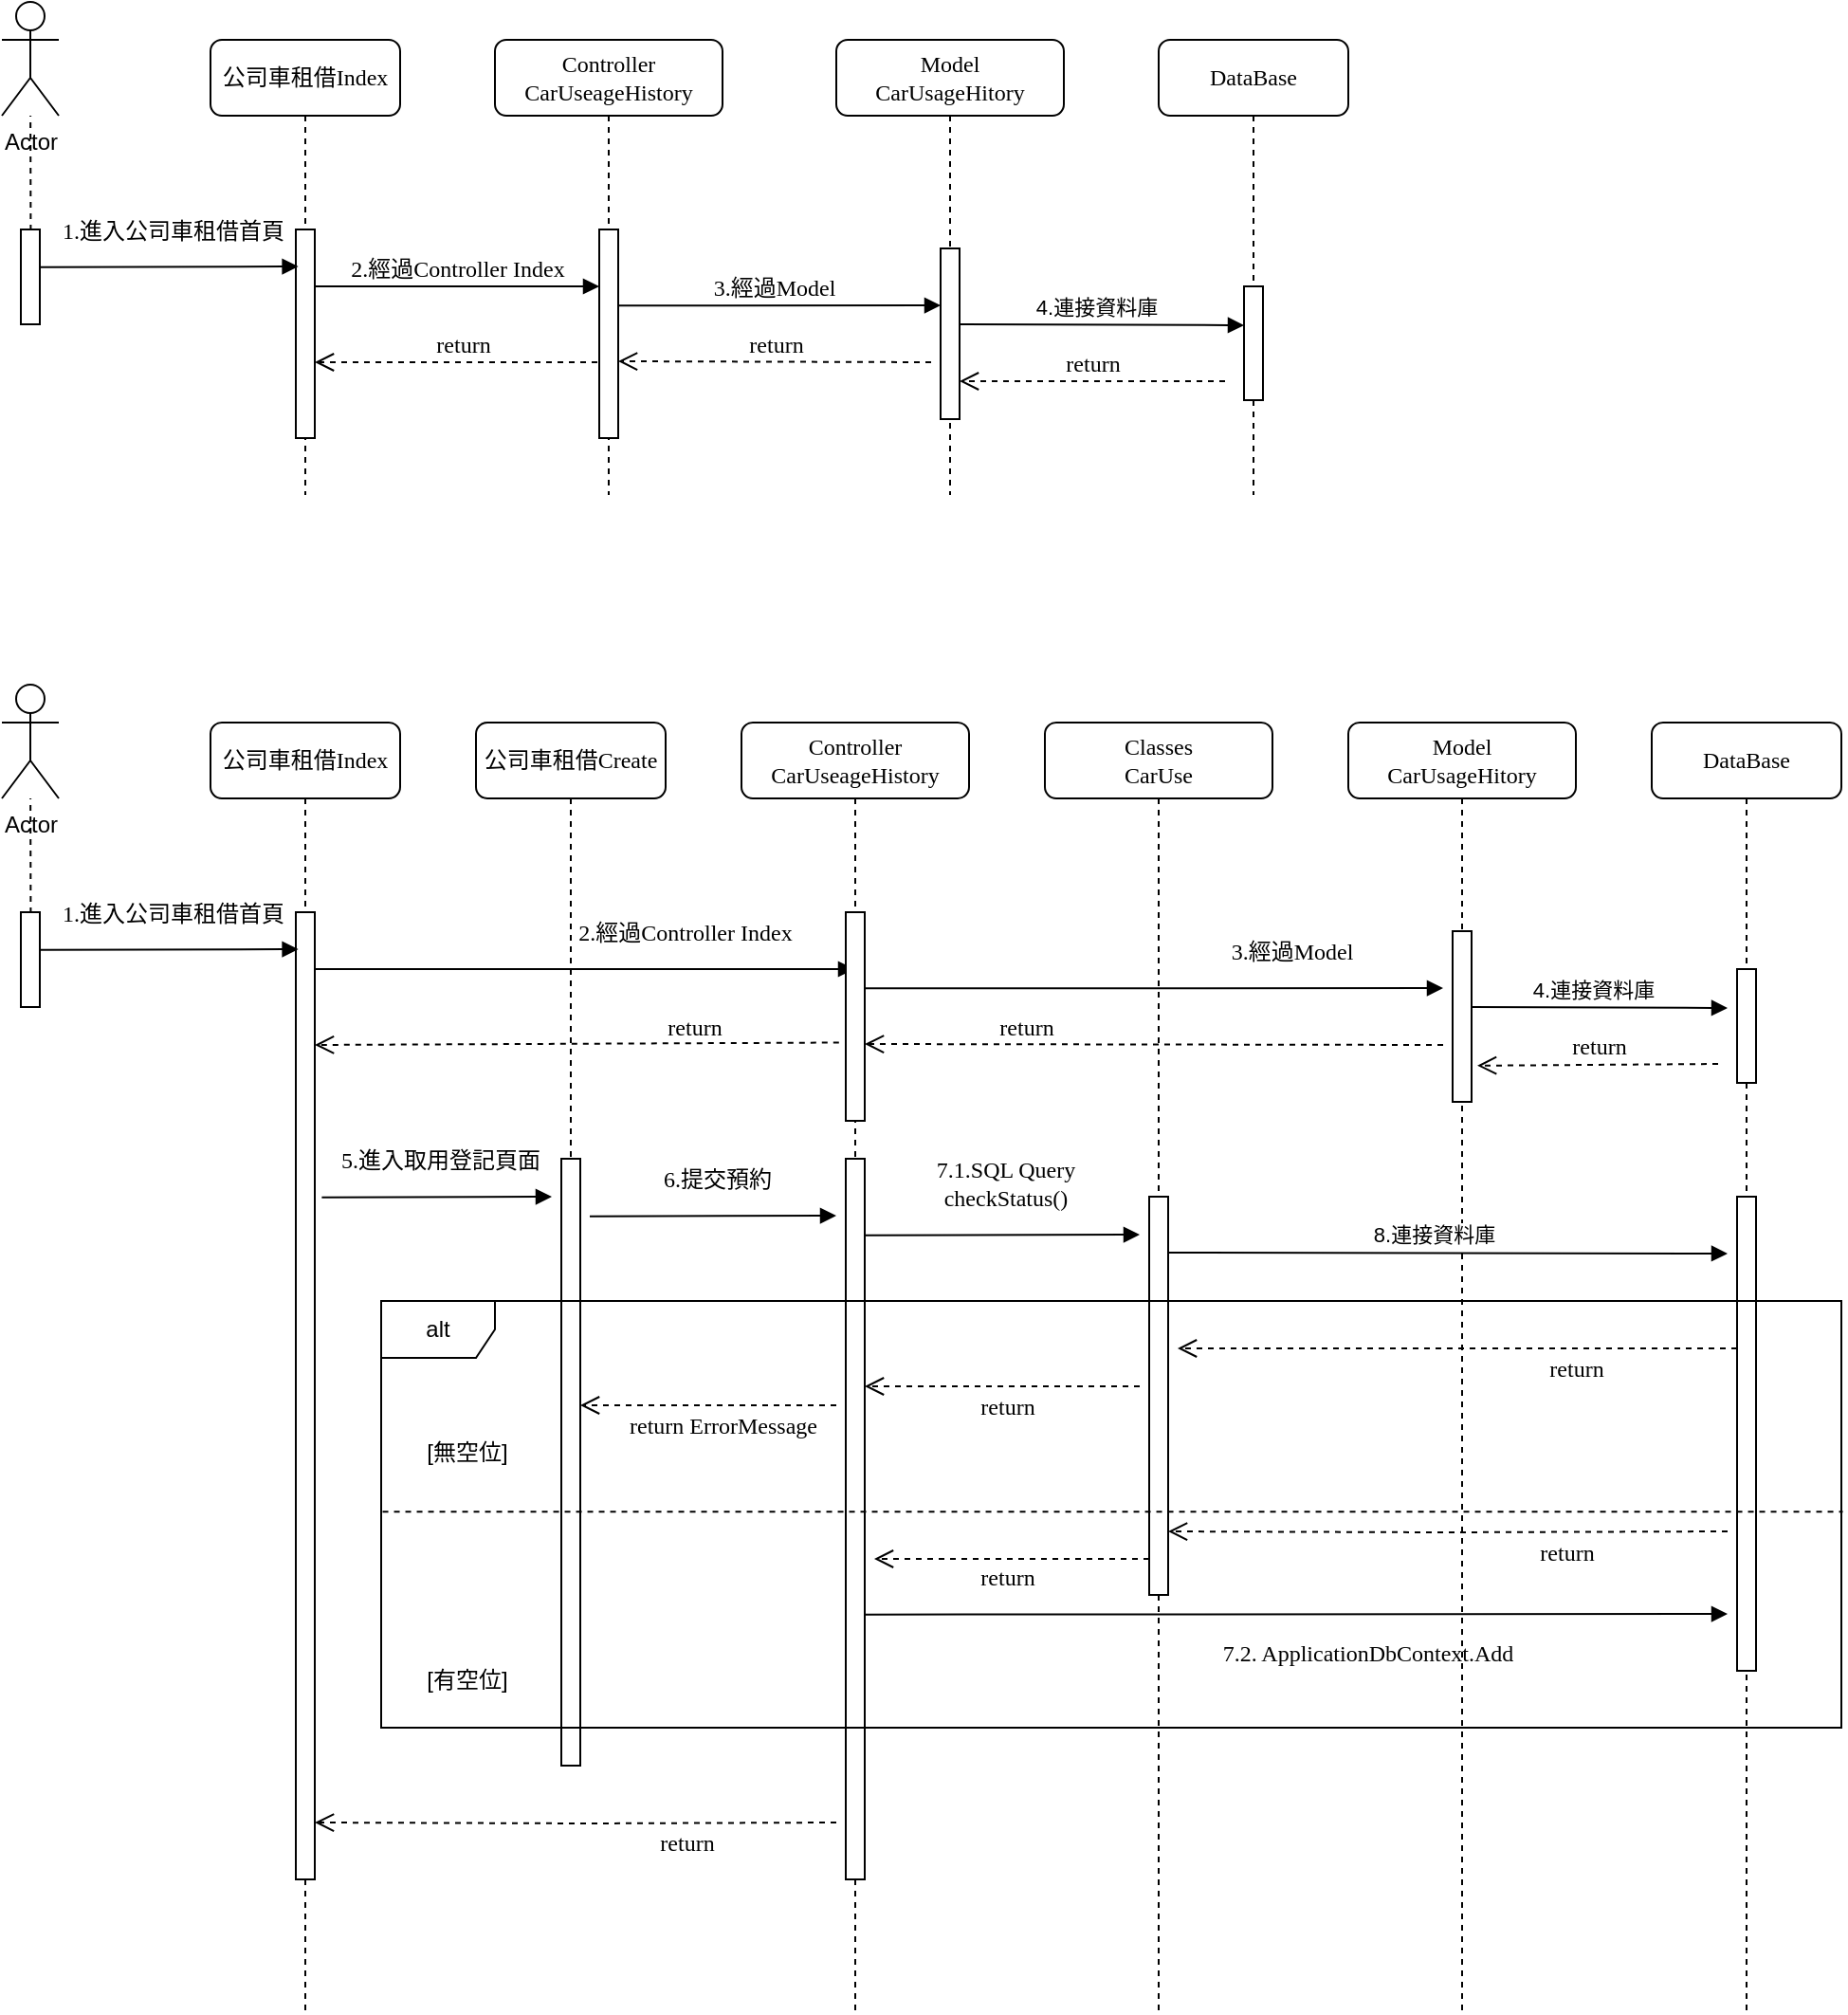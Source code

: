 <mxfile version="21.5.2" type="github">
  <diagram name="Page-1" id="13e1069c-82ec-6db2-03f1-153e76fe0fe0">
    <mxGraphModel dx="1050" dy="625" grid="1" gridSize="10" guides="1" tooltips="1" connect="1" arrows="1" fold="1" page="1" pageScale="1" pageWidth="1169" pageHeight="827" background="none" math="0" shadow="0">
      <root>
        <mxCell id="0" />
        <mxCell id="1" parent="0" />
        <mxCell id="7baba1c4bc27f4b0-2" value="公司車租借Index" style="shape=umlLifeline;perimeter=lifelinePerimeter;whiteSpace=wrap;html=1;container=1;collapsible=0;recursiveResize=0;outlineConnect=0;rounded=1;shadow=0;comic=0;labelBackgroundColor=none;strokeWidth=1;fontFamily=Verdana;fontSize=12;align=center;" parent="1" vertex="1">
          <mxGeometry x="240" y="30" width="100" height="240" as="geometry" />
        </mxCell>
        <mxCell id="7baba1c4bc27f4b0-10" value="" style="html=1;points=[];perimeter=orthogonalPerimeter;rounded=0;shadow=0;comic=0;labelBackgroundColor=none;strokeWidth=1;fontFamily=Verdana;fontSize=12;align=center;" parent="7baba1c4bc27f4b0-2" vertex="1">
          <mxGeometry x="45" y="100" width="10" height="110" as="geometry" />
        </mxCell>
        <mxCell id="7baba1c4bc27f4b0-14" value="2.經過Controller Index" style="html=1;verticalAlign=bottom;endArrow=block;entryX=0;entryY=0;labelBackgroundColor=none;fontFamily=Verdana;fontSize=12;edgeStyle=elbowEdgeStyle;elbow=vertical;" parent="7baba1c4bc27f4b0-2" edge="1">
          <mxGeometry relative="1" as="geometry">
            <mxPoint x="55" y="130" as="sourcePoint" />
            <mxPoint x="205" y="130.0" as="targetPoint" />
            <mxPoint as="offset" />
          </mxGeometry>
        </mxCell>
        <mxCell id="CgW-vPD1ngV3lKJaUCEp-12" value="return" style="html=1;verticalAlign=bottom;endArrow=open;dashed=1;endSize=8;labelBackgroundColor=none;fontFamily=Verdana;fontSize=12;" edge="1" parent="7baba1c4bc27f4b0-2">
          <mxGeometry relative="1" as="geometry">
            <mxPoint x="55" y="170" as="targetPoint" />
            <mxPoint x="210" y="170" as="sourcePoint" />
          </mxGeometry>
        </mxCell>
        <mxCell id="7baba1c4bc27f4b0-7" value="DataBase" style="shape=umlLifeline;perimeter=lifelinePerimeter;whiteSpace=wrap;html=1;container=1;collapsible=0;recursiveResize=0;outlineConnect=0;rounded=1;shadow=0;comic=0;labelBackgroundColor=none;strokeWidth=1;fontFamily=Verdana;fontSize=12;align=center;" parent="1" vertex="1">
          <mxGeometry x="740" y="30" width="100" height="240" as="geometry" />
        </mxCell>
        <mxCell id="CgW-vPD1ngV3lKJaUCEp-9" value="" style="html=1;points=[];perimeter=orthogonalPerimeter;rounded=0;shadow=0;comic=0;labelBackgroundColor=none;strokeColor=#000000;strokeWidth=1;fillColor=#FFFFFF;fontFamily=Verdana;fontSize=12;fontColor=#000000;align=center;" vertex="1" parent="7baba1c4bc27f4b0-7">
          <mxGeometry x="45" y="130" width="10" height="60" as="geometry" />
        </mxCell>
        <mxCell id="7baba1c4bc27f4b0-27" value="return" style="html=1;verticalAlign=bottom;endArrow=open;dashed=1;endSize=8;labelBackgroundColor=none;fontFamily=Verdana;fontSize=12;" parent="7baba1c4bc27f4b0-7" edge="1">
          <mxGeometry relative="1" as="geometry">
            <mxPoint x="-105" y="180" as="targetPoint" />
            <mxPoint x="35" y="180" as="sourcePoint" />
            <mxPoint as="offset" />
          </mxGeometry>
        </mxCell>
        <mxCell id="7baba1c4bc27f4b0-11" value="1.進入公司車租借首頁" style="html=1;verticalAlign=bottom;endArrow=block;labelBackgroundColor=none;fontFamily=Verdana;fontSize=12;edgeStyle=elbowEdgeStyle;elbow=vertical;exitX=1.32;exitY=0.127;exitDx=0;exitDy=0;exitPerimeter=0;" parent="1" edge="1">
          <mxGeometry x="0.025" y="10" relative="1" as="geometry">
            <mxPoint x="150.0" y="149.85" as="sourcePoint" />
            <mxPoint x="286.3" y="149.5" as="targetPoint" />
            <mxPoint as="offset" />
          </mxGeometry>
        </mxCell>
        <mxCell id="CgW-vPD1ngV3lKJaUCEp-1" value="Actor" style="shape=umlActor;verticalLabelPosition=bottom;verticalAlign=top;html=1;outlineConnect=0;" vertex="1" parent="1">
          <mxGeometry x="130" y="10" width="30" height="60" as="geometry" />
        </mxCell>
        <mxCell id="CgW-vPD1ngV3lKJaUCEp-2" value="" style="html=1;points=[];perimeter=orthogonalPerimeter;rounded=0;shadow=0;comic=0;labelBackgroundColor=none;strokeWidth=1;fontFamily=Verdana;fontSize=12;align=center;" vertex="1" parent="1">
          <mxGeometry x="140" y="130" width="10" height="50" as="geometry" />
        </mxCell>
        <mxCell id="CgW-vPD1ngV3lKJaUCEp-5" value="Model&lt;br&gt;CarUsageHitory" style="shape=umlLifeline;perimeter=lifelinePerimeter;whiteSpace=wrap;html=1;container=1;collapsible=0;recursiveResize=0;outlineConnect=0;rounded=1;shadow=0;comic=0;labelBackgroundColor=none;strokeWidth=1;fontFamily=Verdana;fontSize=12;align=center;" vertex="1" parent="1">
          <mxGeometry x="570" y="30" width="120" height="240" as="geometry" />
        </mxCell>
        <mxCell id="CgW-vPD1ngV3lKJaUCEp-7" value="3.經過Model" style="html=1;verticalAlign=bottom;endArrow=block;labelBackgroundColor=none;fontFamily=Verdana;fontSize=12;edgeStyle=elbowEdgeStyle;elbow=vertical;exitX=0.9;exitY=0.237;exitDx=0;exitDy=0;exitPerimeter=0;" edge="1" parent="CgW-vPD1ngV3lKJaUCEp-5">
          <mxGeometry relative="1" as="geometry">
            <mxPoint x="-121" y="140.18" as="sourcePoint" />
            <mxPoint x="55" y="140" as="targetPoint" />
            <Array as="points">
              <mxPoint x="-25" y="140" />
            </Array>
          </mxGeometry>
        </mxCell>
        <mxCell id="CgW-vPD1ngV3lKJaUCEp-6" value="" style="html=1;points=[];perimeter=orthogonalPerimeter;rounded=0;shadow=0;comic=0;labelBackgroundColor=none;strokeWidth=1;fontFamily=Verdana;fontSize=12;align=center;" vertex="1" parent="CgW-vPD1ngV3lKJaUCEp-5">
          <mxGeometry x="55" y="110" width="10" height="90" as="geometry" />
        </mxCell>
        <mxCell id="CgW-vPD1ngV3lKJaUCEp-13" value="" style="endArrow=none;dashed=1;html=1;rounded=0;exitX=0.52;exitY=0.011;exitDx=0;exitDy=0;exitPerimeter=0;" edge="1" parent="1" source="CgW-vPD1ngV3lKJaUCEp-2" target="CgW-vPD1ngV3lKJaUCEp-1">
          <mxGeometry width="50" height="50" relative="1" as="geometry">
            <mxPoint x="140" y="130" as="sourcePoint" />
            <mxPoint x="143" y="80" as="targetPoint" />
          </mxGeometry>
        </mxCell>
        <mxCell id="CgW-vPD1ngV3lKJaUCEp-3" value="Controller&lt;br&gt;CarUseageHistory" style="shape=umlLifeline;perimeter=lifelinePerimeter;whiteSpace=wrap;html=1;container=1;collapsible=0;recursiveResize=0;outlineConnect=0;rounded=1;shadow=0;comic=0;labelBackgroundColor=none;strokeWidth=1;fontFamily=Verdana;fontSize=12;align=center;" vertex="1" parent="1">
          <mxGeometry x="390" y="30" width="120" height="240" as="geometry" />
        </mxCell>
        <mxCell id="CgW-vPD1ngV3lKJaUCEp-11" value="return" style="html=1;verticalAlign=bottom;endArrow=open;dashed=1;endSize=8;labelBackgroundColor=none;fontFamily=Verdana;fontSize=12;" edge="1" parent="CgW-vPD1ngV3lKJaUCEp-3">
          <mxGeometry relative="1" as="geometry">
            <mxPoint x="65" y="169.5" as="targetPoint" />
            <mxPoint x="230" y="170" as="sourcePoint" />
          </mxGeometry>
        </mxCell>
        <mxCell id="CgW-vPD1ngV3lKJaUCEp-4" value="" style="html=1;points=[];perimeter=orthogonalPerimeter;rounded=0;shadow=0;comic=0;labelBackgroundColor=none;strokeWidth=1;fontFamily=Verdana;fontSize=12;align=center;" vertex="1" parent="CgW-vPD1ngV3lKJaUCEp-3">
          <mxGeometry x="55" y="100" width="10" height="110" as="geometry" />
        </mxCell>
        <mxCell id="CgW-vPD1ngV3lKJaUCEp-8" value="" style="html=1;verticalAlign=bottom;endArrow=block;labelBackgroundColor=none;fontFamily=Verdana;fontSize=12;edgeStyle=elbowEdgeStyle;elbow=vertical;exitX=0.9;exitY=0.237;exitDx=0;exitDy=0;exitPerimeter=0;" edge="1" parent="1">
          <mxGeometry relative="1" as="geometry">
            <mxPoint x="635.5" y="180" as="sourcePoint" />
            <mxPoint x="785" y="180.5" as="targetPoint" />
          </mxGeometry>
        </mxCell>
        <mxCell id="CgW-vPD1ngV3lKJaUCEp-15" value="4.連接資料庫" style="edgeLabel;html=1;align=center;verticalAlign=middle;resizable=0;points=[];" vertex="1" connectable="0" parent="CgW-vPD1ngV3lKJaUCEp-8">
          <mxGeometry x="-0.049" y="2" relative="1" as="geometry">
            <mxPoint y="-8" as="offset" />
          </mxGeometry>
        </mxCell>
        <mxCell id="CgW-vPD1ngV3lKJaUCEp-36" value="公司車租借Index" style="shape=umlLifeline;perimeter=lifelinePerimeter;whiteSpace=wrap;html=1;container=1;collapsible=0;recursiveResize=0;outlineConnect=0;rounded=1;shadow=0;comic=0;labelBackgroundColor=none;strokeWidth=1;fontFamily=Verdana;fontSize=12;align=center;" vertex="1" parent="1">
          <mxGeometry x="240" y="390" width="100" height="680" as="geometry" />
        </mxCell>
        <mxCell id="CgW-vPD1ngV3lKJaUCEp-37" value="" style="html=1;points=[];perimeter=orthogonalPerimeter;rounded=0;shadow=0;comic=0;labelBackgroundColor=none;strokeWidth=1;fontFamily=Verdana;fontSize=12;align=center;" vertex="1" parent="CgW-vPD1ngV3lKJaUCEp-36">
          <mxGeometry x="45" y="100" width="10" height="510" as="geometry" />
        </mxCell>
        <mxCell id="CgW-vPD1ngV3lKJaUCEp-38" value="2.經過Controller Index" style="html=1;verticalAlign=bottom;endArrow=block;labelBackgroundColor=none;fontFamily=Verdana;fontSize=12;edgeStyle=elbowEdgeStyle;elbow=vertical;" edge="1" parent="CgW-vPD1ngV3lKJaUCEp-36" target="CgW-vPD1ngV3lKJaUCEp-50">
          <mxGeometry x="0.366" y="10" relative="1" as="geometry">
            <mxPoint x="55" y="130" as="sourcePoint" />
            <mxPoint x="205" y="130.0" as="targetPoint" />
            <mxPoint as="offset" />
          </mxGeometry>
        </mxCell>
        <mxCell id="CgW-vPD1ngV3lKJaUCEp-39" value="return" style="html=1;verticalAlign=bottom;endArrow=open;dashed=1;endSize=8;labelBackgroundColor=none;fontFamily=Verdana;fontSize=12;exitX=-0.36;exitY=0.625;exitDx=0;exitDy=0;exitPerimeter=0;" edge="1" parent="CgW-vPD1ngV3lKJaUCEp-36" source="CgW-vPD1ngV3lKJaUCEp-52">
          <mxGeometry x="-0.451" y="1" relative="1" as="geometry">
            <mxPoint x="55" y="170" as="targetPoint" />
            <mxPoint x="210" y="170" as="sourcePoint" />
            <mxPoint as="offset" />
          </mxGeometry>
        </mxCell>
        <mxCell id="CgW-vPD1ngV3lKJaUCEp-84" value="return" style="html=1;verticalAlign=bottom;endArrow=open;dashed=1;endSize=8;labelBackgroundColor=none;fontFamily=Verdana;fontSize=12;" edge="1" parent="CgW-vPD1ngV3lKJaUCEp-36">
          <mxGeometry x="-0.424" y="20" relative="1" as="geometry">
            <mxPoint x="55" y="580" as="targetPoint" />
            <mxPoint x="330" y="580" as="sourcePoint" />
            <mxPoint as="offset" />
            <Array as="points">
              <mxPoint x="200" y="580.5" />
            </Array>
          </mxGeometry>
        </mxCell>
        <mxCell id="CgW-vPD1ngV3lKJaUCEp-40" value="DataBase" style="shape=umlLifeline;perimeter=lifelinePerimeter;whiteSpace=wrap;html=1;container=1;collapsible=0;recursiveResize=0;outlineConnect=0;rounded=1;shadow=0;comic=0;labelBackgroundColor=none;strokeWidth=1;fontFamily=Verdana;fontSize=12;align=center;" vertex="1" parent="1">
          <mxGeometry x="1000" y="390" width="100" height="680" as="geometry" />
        </mxCell>
        <mxCell id="CgW-vPD1ngV3lKJaUCEp-41" value="" style="html=1;points=[];perimeter=orthogonalPerimeter;rounded=0;shadow=0;comic=0;labelBackgroundColor=none;strokeColor=#000000;strokeWidth=1;fillColor=#FFFFFF;fontFamily=Verdana;fontSize=12;fontColor=#000000;align=center;" vertex="1" parent="CgW-vPD1ngV3lKJaUCEp-40">
          <mxGeometry x="45" y="130" width="10" height="60" as="geometry" />
        </mxCell>
        <mxCell id="CgW-vPD1ngV3lKJaUCEp-42" value="return" style="html=1;verticalAlign=bottom;endArrow=open;dashed=1;endSize=8;labelBackgroundColor=none;fontFamily=Verdana;fontSize=12;entryX=1.303;entryY=0.788;entryDx=0;entryDy=0;entryPerimeter=0;" edge="1" parent="CgW-vPD1ngV3lKJaUCEp-40" target="CgW-vPD1ngV3lKJaUCEp-48">
          <mxGeometry relative="1" as="geometry">
            <mxPoint x="-105" y="180" as="targetPoint" />
            <mxPoint x="35" y="180" as="sourcePoint" />
            <mxPoint as="offset" />
          </mxGeometry>
        </mxCell>
        <mxCell id="CgW-vPD1ngV3lKJaUCEp-69" value="" style="html=1;points=[];perimeter=orthogonalPerimeter;rounded=0;shadow=0;comic=0;labelBackgroundColor=none;strokeColor=#000000;strokeWidth=1;fillColor=#FFFFFF;fontFamily=Verdana;fontSize=12;fontColor=#000000;align=center;" vertex="1" parent="CgW-vPD1ngV3lKJaUCEp-40">
          <mxGeometry x="45" y="250" width="10" height="250" as="geometry" />
        </mxCell>
        <mxCell id="CgW-vPD1ngV3lKJaUCEp-43" value="1.進入公司車租借首頁" style="html=1;verticalAlign=bottom;endArrow=block;labelBackgroundColor=none;fontFamily=Verdana;fontSize=12;edgeStyle=elbowEdgeStyle;elbow=vertical;exitX=1.32;exitY=0.127;exitDx=0;exitDy=0;exitPerimeter=0;" edge="1" parent="1">
          <mxGeometry x="0.025" y="10" relative="1" as="geometry">
            <mxPoint x="150.0" y="509.85" as="sourcePoint" />
            <mxPoint x="286.3" y="509.5" as="targetPoint" />
            <mxPoint as="offset" />
          </mxGeometry>
        </mxCell>
        <mxCell id="CgW-vPD1ngV3lKJaUCEp-44" value="Actor" style="shape=umlActor;verticalLabelPosition=bottom;verticalAlign=top;html=1;outlineConnect=0;" vertex="1" parent="1">
          <mxGeometry x="130" y="370" width="30" height="60" as="geometry" />
        </mxCell>
        <mxCell id="CgW-vPD1ngV3lKJaUCEp-45" value="" style="html=1;points=[];perimeter=orthogonalPerimeter;rounded=0;shadow=0;comic=0;labelBackgroundColor=none;strokeWidth=1;fontFamily=Verdana;fontSize=12;align=center;" vertex="1" parent="1">
          <mxGeometry x="140" y="490" width="10" height="50" as="geometry" />
        </mxCell>
        <mxCell id="CgW-vPD1ngV3lKJaUCEp-46" value="Model&lt;br&gt;CarUsageHitory" style="shape=umlLifeline;perimeter=lifelinePerimeter;whiteSpace=wrap;html=1;container=1;collapsible=0;recursiveResize=0;outlineConnect=0;rounded=1;shadow=0;comic=0;labelBackgroundColor=none;strokeWidth=1;fontFamily=Verdana;fontSize=12;align=center;" vertex="1" parent="1">
          <mxGeometry x="840" y="390" width="120" height="680" as="geometry" />
        </mxCell>
        <mxCell id="CgW-vPD1ngV3lKJaUCEp-53" value="" style="html=1;verticalAlign=bottom;endArrow=block;labelBackgroundColor=none;fontFamily=Verdana;fontSize=12;edgeStyle=elbowEdgeStyle;elbow=vertical;exitX=0.9;exitY=0.237;exitDx=0;exitDy=0;exitPerimeter=0;" edge="1" parent="CgW-vPD1ngV3lKJaUCEp-46">
          <mxGeometry relative="1" as="geometry">
            <mxPoint x="65" y="150" as="sourcePoint" />
            <mxPoint x="200" y="151" as="targetPoint" />
          </mxGeometry>
        </mxCell>
        <mxCell id="CgW-vPD1ngV3lKJaUCEp-54" value="4.連接資料庫" style="edgeLabel;html=1;align=center;verticalAlign=middle;resizable=0;points=[];" vertex="1" connectable="0" parent="CgW-vPD1ngV3lKJaUCEp-53">
          <mxGeometry x="-0.049" y="2" relative="1" as="geometry">
            <mxPoint y="-8" as="offset" />
          </mxGeometry>
        </mxCell>
        <mxCell id="CgW-vPD1ngV3lKJaUCEp-48" value="" style="html=1;points=[];perimeter=orthogonalPerimeter;rounded=0;shadow=0;comic=0;labelBackgroundColor=none;strokeWidth=1;fontFamily=Verdana;fontSize=12;align=center;" vertex="1" parent="CgW-vPD1ngV3lKJaUCEp-46">
          <mxGeometry x="55" y="110" width="10" height="90" as="geometry" />
        </mxCell>
        <mxCell id="CgW-vPD1ngV3lKJaUCEp-49" value="" style="endArrow=none;dashed=1;html=1;rounded=0;exitX=0.52;exitY=0.011;exitDx=0;exitDy=0;exitPerimeter=0;" edge="1" parent="1" source="CgW-vPD1ngV3lKJaUCEp-45" target="CgW-vPD1ngV3lKJaUCEp-44">
          <mxGeometry width="50" height="50" relative="1" as="geometry">
            <mxPoint x="140" y="490" as="sourcePoint" />
            <mxPoint x="143" y="440" as="targetPoint" />
          </mxGeometry>
        </mxCell>
        <mxCell id="CgW-vPD1ngV3lKJaUCEp-50" value="Controller&lt;br&gt;CarUseageHistory" style="shape=umlLifeline;perimeter=lifelinePerimeter;whiteSpace=wrap;html=1;container=1;collapsible=0;recursiveResize=0;outlineConnect=0;rounded=1;shadow=0;comic=0;labelBackgroundColor=none;strokeWidth=1;fontFamily=Verdana;fontSize=12;align=center;" vertex="1" parent="1">
          <mxGeometry x="520" y="390" width="120" height="680" as="geometry" />
        </mxCell>
        <mxCell id="CgW-vPD1ngV3lKJaUCEp-52" value="" style="html=1;points=[];perimeter=orthogonalPerimeter;rounded=0;shadow=0;comic=0;labelBackgroundColor=none;strokeWidth=1;fontFamily=Verdana;fontSize=12;align=center;" vertex="1" parent="CgW-vPD1ngV3lKJaUCEp-50">
          <mxGeometry x="55" y="100" width="10" height="110" as="geometry" />
        </mxCell>
        <mxCell id="CgW-vPD1ngV3lKJaUCEp-60" value="" style="html=1;points=[];perimeter=orthogonalPerimeter;rounded=0;shadow=0;comic=0;labelBackgroundColor=none;strokeWidth=1;fontFamily=Verdana;fontSize=12;align=center;" vertex="1" parent="CgW-vPD1ngV3lKJaUCEp-50">
          <mxGeometry x="55" y="230" width="10" height="380" as="geometry" />
        </mxCell>
        <mxCell id="CgW-vPD1ngV3lKJaUCEp-64" value="3.經過Model" style="html=1;verticalAlign=bottom;endArrow=block;labelBackgroundColor=none;fontFamily=Verdana;fontSize=12;edgeStyle=elbowEdgeStyle;elbow=vertical;exitX=1.121;exitY=0.358;exitDx=0;exitDy=0;exitPerimeter=0;" edge="1" parent="CgW-vPD1ngV3lKJaUCEp-50">
          <mxGeometry x="0.475" y="10" relative="1" as="geometry">
            <mxPoint x="65" y="140.18" as="sourcePoint" />
            <mxPoint x="370" y="140" as="targetPoint" />
            <Array as="points" />
            <mxPoint as="offset" />
          </mxGeometry>
        </mxCell>
        <mxCell id="CgW-vPD1ngV3lKJaUCEp-55" value="公司車租借Create" style="shape=umlLifeline;perimeter=lifelinePerimeter;whiteSpace=wrap;html=1;container=1;collapsible=0;recursiveResize=0;outlineConnect=0;rounded=1;shadow=0;comic=0;labelBackgroundColor=none;strokeWidth=1;fontFamily=Verdana;fontSize=12;align=center;" vertex="1" parent="1">
          <mxGeometry x="380" y="390" width="100" height="240" as="geometry" />
        </mxCell>
        <mxCell id="CgW-vPD1ngV3lKJaUCEp-56" value="" style="html=1;points=[];perimeter=orthogonalPerimeter;rounded=0;shadow=0;comic=0;labelBackgroundColor=none;strokeWidth=1;fontFamily=Verdana;fontSize=12;align=center;" vertex="1" parent="1">
          <mxGeometry x="425" y="620" width="10" height="320" as="geometry" />
        </mxCell>
        <mxCell id="CgW-vPD1ngV3lKJaUCEp-59" value="5.進入取用登記頁面" style="html=1;verticalAlign=bottom;endArrow=block;labelBackgroundColor=none;fontFamily=Verdana;fontSize=12;edgeStyle=elbowEdgeStyle;elbow=vertical;exitX=1.32;exitY=0.127;exitDx=0;exitDy=0;exitPerimeter=0;" edge="1" parent="1">
          <mxGeometry x="0.025" y="10" relative="1" as="geometry">
            <mxPoint x="298.7" y="640.35" as="sourcePoint" />
            <mxPoint x="420" y="640" as="targetPoint" />
            <mxPoint as="offset" />
          </mxGeometry>
        </mxCell>
        <mxCell id="CgW-vPD1ngV3lKJaUCEp-62" value="6.提交預約" style="html=1;verticalAlign=bottom;endArrow=block;labelBackgroundColor=none;fontFamily=Verdana;fontSize=12;edgeStyle=elbowEdgeStyle;elbow=vertical;exitX=1.32;exitY=0.127;exitDx=0;exitDy=0;exitPerimeter=0;" edge="1" parent="1">
          <mxGeometry x="0.025" y="10" relative="1" as="geometry">
            <mxPoint x="440.0" y="650.35" as="sourcePoint" />
            <mxPoint x="570" y="650" as="targetPoint" />
            <mxPoint as="offset" />
          </mxGeometry>
        </mxCell>
        <mxCell id="CgW-vPD1ngV3lKJaUCEp-63" value="Classes&lt;br&gt;CarUse" style="shape=umlLifeline;perimeter=lifelinePerimeter;whiteSpace=wrap;html=1;container=1;collapsible=0;recursiveResize=0;outlineConnect=0;rounded=1;shadow=0;comic=0;labelBackgroundColor=none;strokeWidth=1;fontFamily=Verdana;fontSize=12;align=center;" vertex="1" parent="1">
          <mxGeometry x="680" y="390" width="120" height="680" as="geometry" />
        </mxCell>
        <mxCell id="CgW-vPD1ngV3lKJaUCEp-70" value="" style="html=1;verticalAlign=bottom;endArrow=block;labelBackgroundColor=none;fontFamily=Verdana;fontSize=12;edgeStyle=elbowEdgeStyle;elbow=vertical;exitX=0.9;exitY=0.237;exitDx=0;exitDy=0;exitPerimeter=0;" edge="1" parent="CgW-vPD1ngV3lKJaUCEp-63">
          <mxGeometry relative="1" as="geometry">
            <mxPoint x="65" y="279.5" as="sourcePoint" />
            <mxPoint x="360" y="280" as="targetPoint" />
          </mxGeometry>
        </mxCell>
        <mxCell id="CgW-vPD1ngV3lKJaUCEp-71" value="8.連接資料庫" style="edgeLabel;html=1;align=center;verticalAlign=middle;resizable=0;points=[];" vertex="1" connectable="0" parent="CgW-vPD1ngV3lKJaUCEp-70">
          <mxGeometry x="-0.049" y="2" relative="1" as="geometry">
            <mxPoint y="-8" as="offset" />
          </mxGeometry>
        </mxCell>
        <mxCell id="CgW-vPD1ngV3lKJaUCEp-67" value="" style="html=1;points=[];perimeter=orthogonalPerimeter;rounded=0;shadow=0;comic=0;labelBackgroundColor=none;strokeWidth=1;fontFamily=Verdana;fontSize=12;align=center;" vertex="1" parent="1">
          <mxGeometry x="735" y="640" width="10" height="210" as="geometry" />
        </mxCell>
        <mxCell id="CgW-vPD1ngV3lKJaUCEp-51" value="return" style="html=1;verticalAlign=bottom;endArrow=open;dashed=1;endSize=8;labelBackgroundColor=none;fontFamily=Verdana;fontSize=12;" edge="1" parent="1">
          <mxGeometry x="0.443" relative="1" as="geometry">
            <mxPoint x="585" y="559.5" as="targetPoint" />
            <mxPoint x="890" y="560" as="sourcePoint" />
            <mxPoint as="offset" />
          </mxGeometry>
        </mxCell>
        <mxCell id="CgW-vPD1ngV3lKJaUCEp-68" value="7.1.SQL Query&lt;br&gt;checkStatus()" style="html=1;verticalAlign=bottom;endArrow=block;labelBackgroundColor=none;fontFamily=Verdana;fontSize=12;edgeStyle=elbowEdgeStyle;elbow=vertical;exitX=1.32;exitY=0.127;exitDx=0;exitDy=0;exitPerimeter=0;" edge="1" parent="1">
          <mxGeometry x="0.018" y="10" relative="1" as="geometry">
            <mxPoint x="585" y="660.35" as="sourcePoint" />
            <mxPoint x="730" y="660" as="targetPoint" />
            <mxPoint as="offset" />
          </mxGeometry>
        </mxCell>
        <mxCell id="CgW-vPD1ngV3lKJaUCEp-61" value="alt" style="shape=umlFrame;whiteSpace=wrap;html=1;pointerEvents=0;" vertex="1" parent="1">
          <mxGeometry x="330" y="695" width="770" height="225" as="geometry" />
        </mxCell>
        <mxCell id="CgW-vPD1ngV3lKJaUCEp-75" value="" style="endArrow=none;dashed=1;html=1;rounded=0;entryX=1.001;entryY=0.494;entryDx=0;entryDy=0;entryPerimeter=0;exitX=0.001;exitY=0.494;exitDx=0;exitDy=0;exitPerimeter=0;" edge="1" parent="1" source="CgW-vPD1ngV3lKJaUCEp-61" target="CgW-vPD1ngV3lKJaUCEp-61">
          <mxGeometry width="50" height="50" relative="1" as="geometry">
            <mxPoint x="610" y="850" as="sourcePoint" />
            <mxPoint x="660" y="800" as="targetPoint" />
          </mxGeometry>
        </mxCell>
        <mxCell id="CgW-vPD1ngV3lKJaUCEp-76" value="[無空位]" style="text;html=1;align=center;verticalAlign=middle;resizable=0;points=[];autosize=1;strokeColor=none;fillColor=none;" vertex="1" parent="1">
          <mxGeometry x="340" y="760" width="70" height="30" as="geometry" />
        </mxCell>
        <mxCell id="CgW-vPD1ngV3lKJaUCEp-77" value="[有空位]" style="text;html=1;align=center;verticalAlign=middle;resizable=0;points=[];autosize=1;strokeColor=none;fillColor=none;" vertex="1" parent="1">
          <mxGeometry x="340" y="880" width="70" height="30" as="geometry" />
        </mxCell>
        <mxCell id="CgW-vPD1ngV3lKJaUCEp-78" value="return" style="html=1;verticalAlign=bottom;endArrow=open;dashed=1;endSize=8;labelBackgroundColor=none;fontFamily=Verdana;fontSize=12;" edge="1" parent="1">
          <mxGeometry x="-0.424" y="20" relative="1" as="geometry">
            <mxPoint x="750" y="720" as="targetPoint" />
            <mxPoint x="1045" y="720" as="sourcePoint" />
            <mxPoint as="offset" />
          </mxGeometry>
        </mxCell>
        <mxCell id="CgW-vPD1ngV3lKJaUCEp-79" value="return" style="html=1;verticalAlign=bottom;endArrow=open;dashed=1;endSize=8;labelBackgroundColor=none;fontFamily=Verdana;fontSize=12;" edge="1" parent="1">
          <mxGeometry x="-0.035" y="20" relative="1" as="geometry">
            <mxPoint x="585" y="740" as="targetPoint" />
            <mxPoint x="730" y="740" as="sourcePoint" />
            <mxPoint as="offset" />
          </mxGeometry>
        </mxCell>
        <mxCell id="CgW-vPD1ngV3lKJaUCEp-80" value="return ErrorMessage" style="html=1;verticalAlign=bottom;endArrow=open;dashed=1;endSize=8;labelBackgroundColor=none;fontFamily=Verdana;fontSize=12;" edge="1" parent="1">
          <mxGeometry x="-0.111" y="20" relative="1" as="geometry">
            <mxPoint x="435" y="750" as="targetPoint" />
            <mxPoint x="570" y="750" as="sourcePoint" />
            <mxPoint as="offset" />
          </mxGeometry>
        </mxCell>
        <mxCell id="CgW-vPD1ngV3lKJaUCEp-81" value="return" style="html=1;verticalAlign=bottom;endArrow=open;dashed=1;endSize=8;labelBackgroundColor=none;fontFamily=Verdana;fontSize=12;" edge="1" parent="1">
          <mxGeometry x="-0.424" y="20" relative="1" as="geometry">
            <mxPoint x="745" y="816.5" as="targetPoint" />
            <mxPoint x="1040" y="816.5" as="sourcePoint" />
            <mxPoint as="offset" />
            <Array as="points">
              <mxPoint x="890" y="817" />
            </Array>
          </mxGeometry>
        </mxCell>
        <mxCell id="CgW-vPD1ngV3lKJaUCEp-82" value="return" style="html=1;verticalAlign=bottom;endArrow=open;dashed=1;endSize=8;labelBackgroundColor=none;fontFamily=Verdana;fontSize=12;" edge="1" parent="1">
          <mxGeometry x="0.035" y="19" relative="1" as="geometry">
            <mxPoint x="590" y="831" as="targetPoint" />
            <mxPoint x="735" y="831" as="sourcePoint" />
            <mxPoint as="offset" />
          </mxGeometry>
        </mxCell>
        <mxCell id="CgW-vPD1ngV3lKJaUCEp-83" value="7.2. ApplicationDbContext.Add" style="html=1;verticalAlign=bottom;endArrow=block;labelBackgroundColor=none;fontFamily=Verdana;fontSize=12;edgeStyle=elbowEdgeStyle;elbow=vertical;exitX=1.32;exitY=0.127;exitDx=0;exitDy=0;exitPerimeter=0;" edge="1" parent="1">
          <mxGeometry x="0.166" y="-30" relative="1" as="geometry">
            <mxPoint x="585" y="860.35" as="sourcePoint" />
            <mxPoint x="1040" y="860" as="targetPoint" />
            <mxPoint as="offset" />
          </mxGeometry>
        </mxCell>
      </root>
    </mxGraphModel>
  </diagram>
</mxfile>
